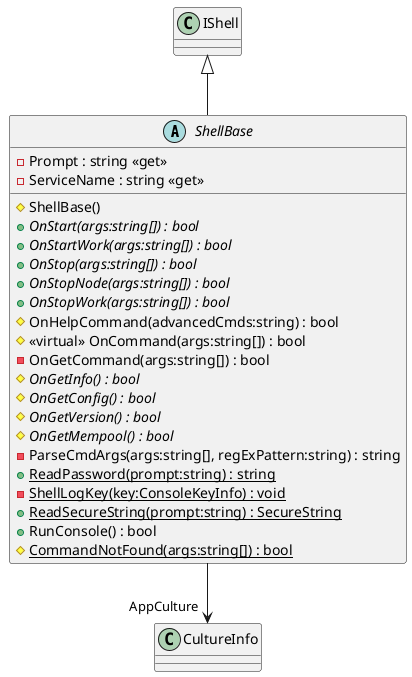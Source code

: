 @startuml
abstract class ShellBase {
    # ShellBase()
    - Prompt : string <<get>>
    - ServiceName : string <<get>>
    + {abstract} OnStart(args:string[]) : bool
    + {abstract} OnStartWork(args:string[]) : bool
    + {abstract} OnStop(args:string[]) : bool
    + {abstract} OnStopNode(args:string[]) : bool
    + {abstract} OnStopWork(args:string[]) : bool
    # OnHelpCommand(advancedCmds:string) : bool
    # <<virtual>> OnCommand(args:string[]) : bool
    - OnGetCommand(args:string[]) : bool
    # {abstract} OnGetInfo() : bool
    # {abstract} OnGetConfig() : bool
    # {abstract} OnGetVersion() : bool
    # {abstract} OnGetMempool() : bool
    - ParseCmdArgs(args:string[], regExPattern:string) : string
    + {static} ReadPassword(prompt:string) : string
    - {static} ShellLogKey(key:ConsoleKeyInfo) : void
    + {static} ReadSecureString(prompt:string) : SecureString
    + RunConsole() : bool
    # {static} CommandNotFound(args:string[]) : bool
}
IShell <|-- ShellBase
ShellBase --> "AppCulture" CultureInfo
@enduml
